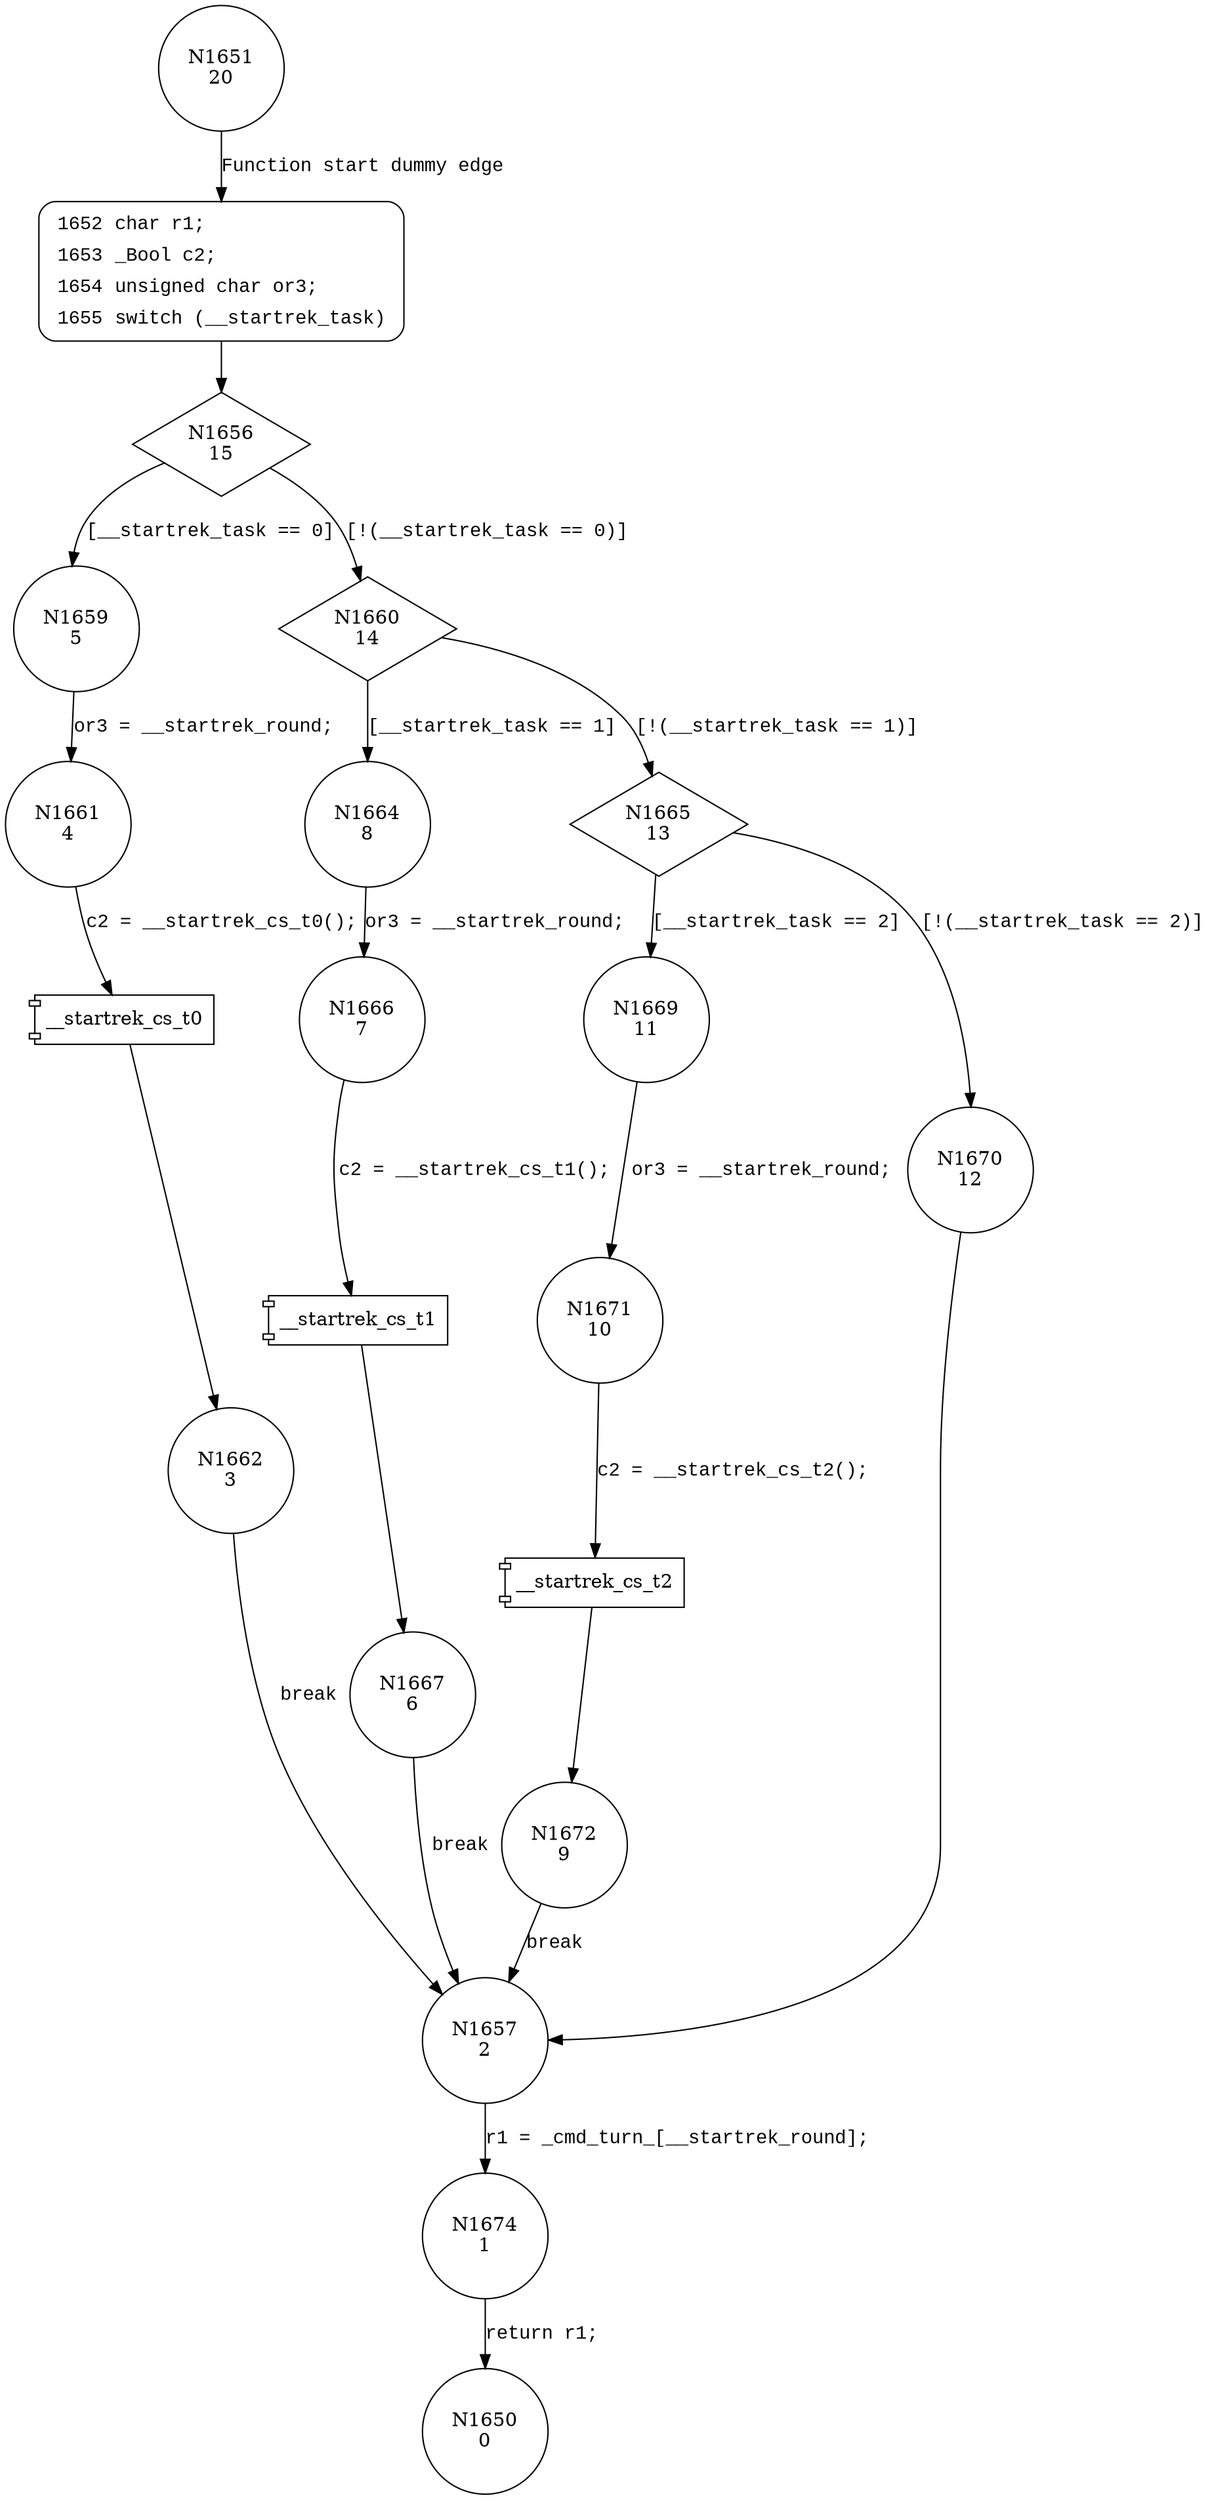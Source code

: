 digraph __startrek_read_cmd_turn {
1651 [shape="circle" label="N1651\n20"]
1652 [shape="circle" label="N1652\n19"]
1656 [shape="diamond" label="N1656\n15"]
1659 [shape="circle" label="N1659\n5"]
1660 [shape="diamond" label="N1660\n14"]
1664 [shape="circle" label="N1664\n8"]
1665 [shape="diamond" label="N1665\n13"]
1669 [shape="circle" label="N1669\n11"]
1670 [shape="circle" label="N1670\n12"]
1657 [shape="circle" label="N1657\n2"]
1674 [shape="circle" label="N1674\n1"]
1671 [shape="circle" label="N1671\n10"]
1672 [shape="circle" label="N1672\n9"]
1666 [shape="circle" label="N1666\n7"]
1667 [shape="circle" label="N1667\n6"]
1661 [shape="circle" label="N1661\n4"]
1662 [shape="circle" label="N1662\n3"]
1650 [shape="circle" label="N1650\n0"]
1652 [style="filled,bold" penwidth="1" fillcolor="white" fontname="Courier New" shape="Mrecord" label=<<table border="0" cellborder="0" cellpadding="3" bgcolor="white"><tr><td align="right">1652</td><td align="left">char r1;</td></tr><tr><td align="right">1653</td><td align="left">_Bool c2;</td></tr><tr><td align="right">1654</td><td align="left">unsigned char or3;</td></tr><tr><td align="right">1655</td><td align="left">switch (__startrek_task)</td></tr></table>>]
1652 -> 1656[label=""]
1651 -> 1652 [label="Function start dummy edge" fontname="Courier New"]
1656 -> 1659 [label="[__startrek_task == 0]" fontname="Courier New"]
1656 -> 1660 [label="[!(__startrek_task == 0)]" fontname="Courier New"]
1660 -> 1664 [label="[__startrek_task == 1]" fontname="Courier New"]
1660 -> 1665 [label="[!(__startrek_task == 1)]" fontname="Courier New"]
1665 -> 1669 [label="[__startrek_task == 2]" fontname="Courier New"]
1665 -> 1670 [label="[!(__startrek_task == 2)]" fontname="Courier New"]
1657 -> 1674 [label="r1 = _cmd_turn_[__startrek_round];" fontname="Courier New"]
1669 -> 1671 [label="or3 = __startrek_round;" fontname="Courier New"]
100121 [shape="component" label="__startrek_cs_t2"]
1671 -> 100121 [label="c2 = __startrek_cs_t2();" fontname="Courier New"]
100121 -> 1672 [label="" fontname="Courier New"]
1664 -> 1666 [label="or3 = __startrek_round;" fontname="Courier New"]
100122 [shape="component" label="__startrek_cs_t1"]
1666 -> 100122 [label="c2 = __startrek_cs_t1();" fontname="Courier New"]
100122 -> 1667 [label="" fontname="Courier New"]
1659 -> 1661 [label="or3 = __startrek_round;" fontname="Courier New"]
100123 [shape="component" label="__startrek_cs_t0"]
1661 -> 100123 [label="c2 = __startrek_cs_t0();" fontname="Courier New"]
100123 -> 1662 [label="" fontname="Courier New"]
1670 -> 1657 [label="" fontname="Courier New"]
1674 -> 1650 [label="return r1;" fontname="Courier New"]
1672 -> 1657 [label="break" fontname="Courier New"]
1667 -> 1657 [label="break" fontname="Courier New"]
1662 -> 1657 [label="break" fontname="Courier New"]
}